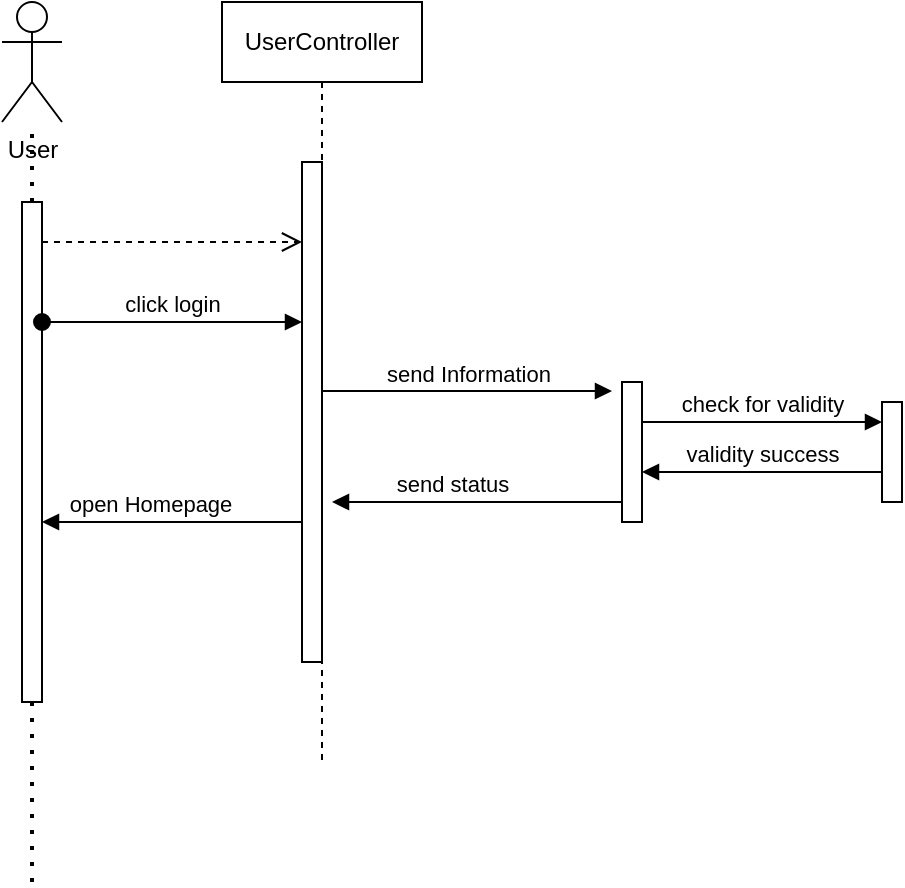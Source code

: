 <mxfile version="22.0.8" type="github">
  <diagram name="Page-1" id="2YBvvXClWsGukQMizWep">
    <mxGraphModel dx="521" dy="557" grid="1" gridSize="10" guides="1" tooltips="1" connect="1" arrows="1" fold="1" page="1" pageScale="1" pageWidth="850" pageHeight="1100" math="0" shadow="0">
      <root>
        <mxCell id="0" />
        <mxCell id="1" parent="0" />
        <mxCell id="aM9ryv3xv72pqoxQDRHE-1" value="UserController" style="shape=umlLifeline;perimeter=lifelinePerimeter;whiteSpace=wrap;html=1;container=0;dropTarget=0;collapsible=0;recursiveResize=0;outlineConnect=0;portConstraint=eastwest;newEdgeStyle={&quot;edgeStyle&quot;:&quot;elbowEdgeStyle&quot;,&quot;elbow&quot;:&quot;vertical&quot;,&quot;curved&quot;:0,&quot;rounded&quot;:0};" parent="1" vertex="1">
          <mxGeometry x="120" y="30" width="100" height="380" as="geometry" />
        </mxCell>
        <mxCell id="aM9ryv3xv72pqoxQDRHE-2" value="" style="html=1;points=[];perimeter=orthogonalPerimeter;outlineConnect=0;targetShapes=umlLifeline;portConstraint=eastwest;newEdgeStyle={&quot;edgeStyle&quot;:&quot;elbowEdgeStyle&quot;,&quot;elbow&quot;:&quot;vertical&quot;,&quot;curved&quot;:0,&quot;rounded&quot;:0};" parent="aM9ryv3xv72pqoxQDRHE-1" vertex="1">
          <mxGeometry x="40" y="80" width="10" height="250" as="geometry" />
        </mxCell>
        <mxCell id="aM9ryv3xv72pqoxQDRHE-7" value="send Information" style="html=1;verticalAlign=bottom;endArrow=block;edgeStyle=elbowEdgeStyle;elbow=vertical;curved=0;rounded=0;" parent="1" edge="1">
          <mxGeometry relative="1" as="geometry">
            <mxPoint x="170" y="224.5" as="sourcePoint" />
            <Array as="points">
              <mxPoint x="230" y="224.5" />
            </Array>
            <mxPoint x="315" y="224.5" as="targetPoint" />
          </mxGeometry>
        </mxCell>
        <mxCell id="aM9ryv3xv72pqoxQDRHE-9" value="send status" style="html=1;verticalAlign=bottom;endArrow=block;edgeStyle=elbowEdgeStyle;elbow=vertical;curved=0;rounded=0;" parent="1" edge="1">
          <mxGeometry x="0.172" relative="1" as="geometry">
            <mxPoint x="320" y="280" as="sourcePoint" />
            <Array as="points">
              <mxPoint x="235" y="280" />
            </Array>
            <mxPoint x="175" y="280" as="targetPoint" />
            <mxPoint as="offset" />
          </mxGeometry>
        </mxCell>
        <mxCell id="9yn4F0eD2u_XBAn932FD-1" value="User" style="shape=umlActor;verticalLabelPosition=bottom;verticalAlign=top;html=1;outlineConnect=0;" vertex="1" parent="1">
          <mxGeometry x="10" y="30" width="30" height="60" as="geometry" />
        </mxCell>
        <mxCell id="9yn4F0eD2u_XBAn932FD-7" value="" style="html=1;points=[];perimeter=orthogonalPerimeter;outlineConnect=0;targetShapes=umlLifeline;portConstraint=eastwest;newEdgeStyle={&quot;edgeStyle&quot;:&quot;elbowEdgeStyle&quot;,&quot;elbow&quot;:&quot;vertical&quot;,&quot;curved&quot;:0,&quot;rounded&quot;:0};" vertex="1" parent="1">
          <mxGeometry x="20" y="130" width="10" height="250" as="geometry" />
        </mxCell>
        <mxCell id="aM9ryv3xv72pqoxQDRHE-3" value="click login" style="html=1;verticalAlign=bottom;startArrow=oval;endArrow=block;startSize=8;edgeStyle=elbowEdgeStyle;elbow=vertical;curved=0;rounded=0;" parent="1" edge="1" source="9yn4F0eD2u_XBAn932FD-7">
          <mxGeometry relative="1" as="geometry">
            <mxPoint x="50" y="190" as="sourcePoint" />
            <mxPoint x="160" y="190" as="targetPoint" />
            <Array as="points">
              <mxPoint x="120" y="190" />
            </Array>
          </mxGeometry>
        </mxCell>
        <mxCell id="9yn4F0eD2u_XBAn932FD-8" value="&amp;nbsp;" style="html=1;verticalAlign=bottom;endArrow=open;dashed=1;endSize=8;edgeStyle=elbowEdgeStyle;elbow=vertical;curved=0;rounded=0;" edge="1" parent="1" target="aM9ryv3xv72pqoxQDRHE-2">
          <mxGeometry relative="1" as="geometry">
            <mxPoint x="140" y="150" as="targetPoint" />
            <Array as="points">
              <mxPoint x="80" y="150" />
            </Array>
            <mxPoint x="30" y="150" as="sourcePoint" />
          </mxGeometry>
        </mxCell>
        <mxCell id="9yn4F0eD2u_XBAn932FD-12" value="" style="endArrow=none;dashed=1;html=1;dashPattern=1 3;strokeWidth=2;rounded=0;" edge="1" parent="1" source="9yn4F0eD2u_XBAn932FD-7" target="9yn4F0eD2u_XBAn932FD-1">
          <mxGeometry width="50" height="50" relative="1" as="geometry">
            <mxPoint x="160" y="230" as="sourcePoint" />
            <mxPoint x="210" y="180" as="targetPoint" />
            <Array as="points" />
          </mxGeometry>
        </mxCell>
        <mxCell id="9yn4F0eD2u_XBAn932FD-14" value="" style="endArrow=none;dashed=1;html=1;dashPattern=1 3;strokeWidth=2;rounded=0;" edge="1" parent="1" target="9yn4F0eD2u_XBAn932FD-7">
          <mxGeometry width="50" height="50" relative="1" as="geometry">
            <mxPoint x="25" y="470" as="sourcePoint" />
            <mxPoint x="210" y="180" as="targetPoint" />
          </mxGeometry>
        </mxCell>
        <mxCell id="9yn4F0eD2u_XBAn932FD-18" value="check for validity" style="html=1;verticalAlign=bottom;endArrow=block;edgeStyle=elbowEdgeStyle;elbow=vertical;curved=0;rounded=0;" edge="1" parent="1">
          <mxGeometry relative="1" as="geometry">
            <mxPoint x="330" y="240" as="sourcePoint" />
            <Array as="points">
              <mxPoint x="400" y="240" />
            </Array>
            <mxPoint x="450" y="240" as="targetPoint" />
          </mxGeometry>
        </mxCell>
        <mxCell id="9yn4F0eD2u_XBAn932FD-19" value="validity success" style="html=1;verticalAlign=bottom;endArrow=block;edgeStyle=elbowEdgeStyle;elbow=vertical;curved=0;rounded=0;" edge="1" parent="1" source="9yn4F0eD2u_XBAn932FD-22" target="9yn4F0eD2u_XBAn932FD-23">
          <mxGeometry relative="1" as="geometry">
            <mxPoint x="440" y="270" as="sourcePoint" />
            <Array as="points">
              <mxPoint x="370" y="265" />
            </Array>
            <mxPoint x="340" y="265" as="targetPoint" />
          </mxGeometry>
        </mxCell>
        <mxCell id="9yn4F0eD2u_XBAn932FD-23" value="" style="html=1;points=[];perimeter=orthogonalPerimeter;outlineConnect=0;targetShapes=umlLifeline;portConstraint=eastwest;newEdgeStyle={&quot;edgeStyle&quot;:&quot;elbowEdgeStyle&quot;,&quot;elbow&quot;:&quot;vertical&quot;,&quot;curved&quot;:0,&quot;rounded&quot;:0};" vertex="1" parent="1">
          <mxGeometry x="320" y="220" width="10" height="70" as="geometry" />
        </mxCell>
        <mxCell id="9yn4F0eD2u_XBAn932FD-22" value="" style="html=1;points=[];perimeter=orthogonalPerimeter;outlineConnect=0;targetShapes=umlLifeline;portConstraint=eastwest;newEdgeStyle={&quot;edgeStyle&quot;:&quot;elbowEdgeStyle&quot;,&quot;elbow&quot;:&quot;vertical&quot;,&quot;curved&quot;:0,&quot;rounded&quot;:0};" vertex="1" parent="1">
          <mxGeometry x="450" y="230" width="10" height="50" as="geometry" />
        </mxCell>
        <mxCell id="9yn4F0eD2u_XBAn932FD-26" value="open Homepage" style="html=1;verticalAlign=bottom;endArrow=block;edgeStyle=elbowEdgeStyle;elbow=vertical;curved=0;rounded=0;" edge="1" parent="1">
          <mxGeometry x="0.172" relative="1" as="geometry">
            <mxPoint x="160" y="290" as="sourcePoint" />
            <Array as="points">
              <mxPoint x="90" y="290" />
            </Array>
            <mxPoint x="30" y="290" as="targetPoint" />
            <mxPoint as="offset" />
          </mxGeometry>
        </mxCell>
      </root>
    </mxGraphModel>
  </diagram>
</mxfile>
